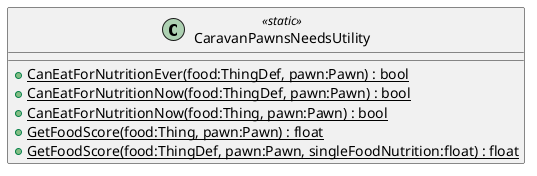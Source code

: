 @startuml
class CaravanPawnsNeedsUtility <<static>> {
    + {static} CanEatForNutritionEver(food:ThingDef, pawn:Pawn) : bool
    + {static} CanEatForNutritionNow(food:ThingDef, pawn:Pawn) : bool
    + {static} CanEatForNutritionNow(food:Thing, pawn:Pawn) : bool
    + {static} GetFoodScore(food:Thing, pawn:Pawn) : float
    + {static} GetFoodScore(food:ThingDef, pawn:Pawn, singleFoodNutrition:float) : float
}
@enduml
